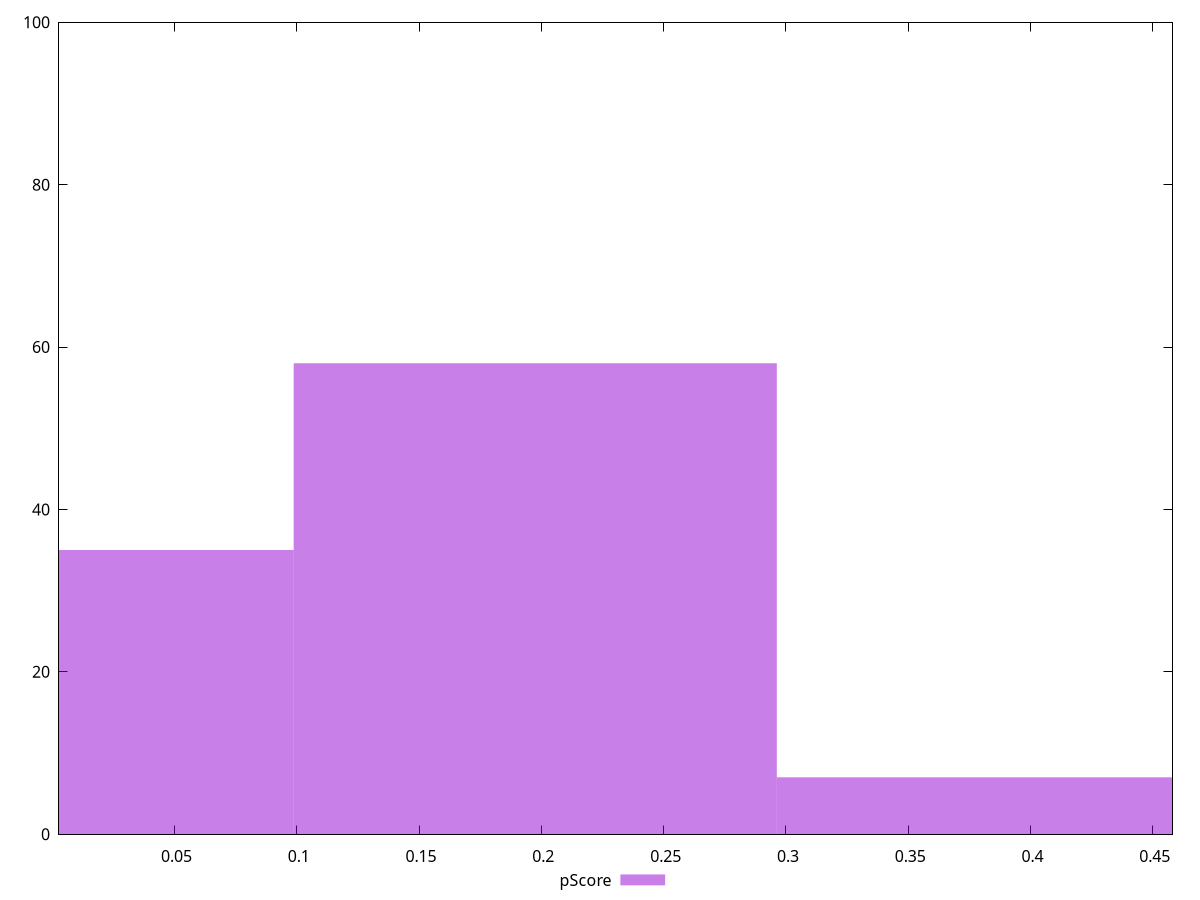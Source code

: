 reset

$pScore <<EOF
0 35
0.19751756241774526 58
0.3950351248354905 7
EOF

set key outside below
set boxwidth 0.19751756241774526
set xrange [0.0028023401719397545:0.45804711282568855]
set yrange [0:100]
set trange [0:100]
set style fill transparent solid 0.5 noborder
set terminal svg size 640, 490 enhanced background rgb 'white'
set output "reports/report_00028_2021-02-24T12-49-42.674Z/total-blocking-time/samples/astro/pScore/histogram.svg"

plot $pScore title "pScore" with boxes

reset

